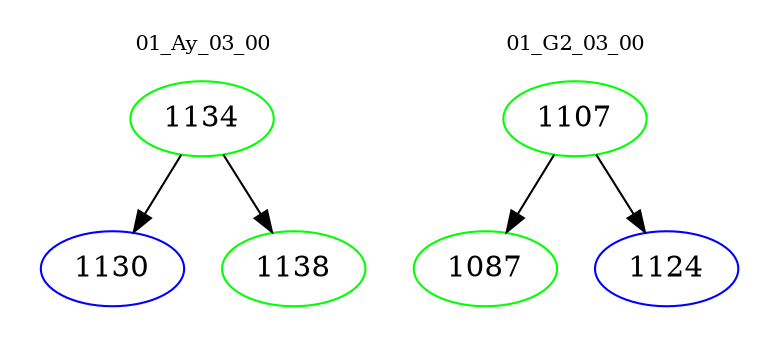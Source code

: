 digraph{
subgraph cluster_0 {
color = white
label = "01_Ay_03_00";
fontsize=10;
T0_1134 [label="1134", color="green"]
T0_1134 -> T0_1130 [color="black"]
T0_1130 [label="1130", color="blue"]
T0_1134 -> T0_1138 [color="black"]
T0_1138 [label="1138", color="green"]
}
subgraph cluster_1 {
color = white
label = "01_G2_03_00";
fontsize=10;
T1_1107 [label="1107", color="green"]
T1_1107 -> T1_1087 [color="black"]
T1_1087 [label="1087", color="green"]
T1_1107 -> T1_1124 [color="black"]
T1_1124 [label="1124", color="blue"]
}
}
